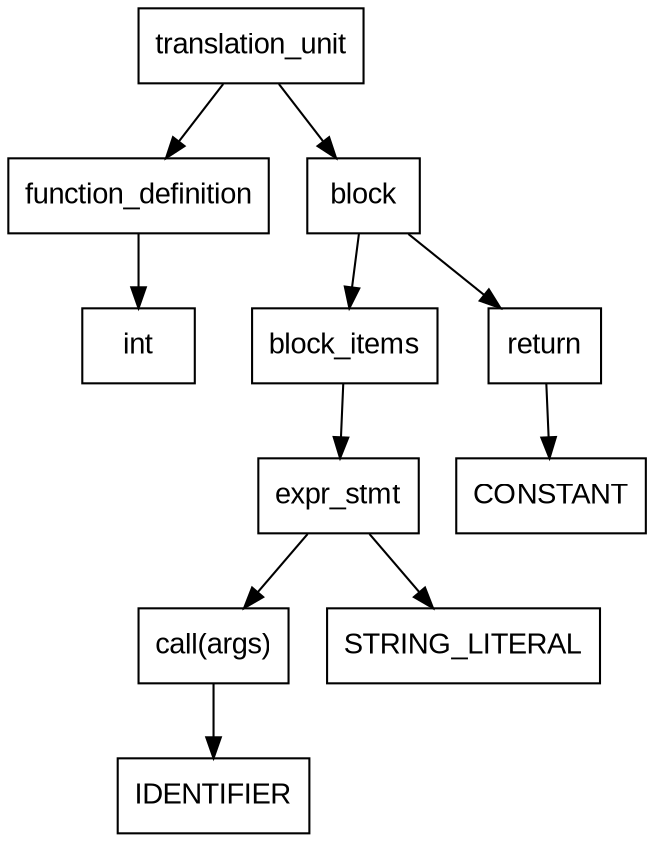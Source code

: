 digraph ParseTree {
node [shape=box, fontname="Arial"];
edge [fontname="Arial"];
  node1 [label="translation_unit"];
  node2 [label="function_definition"];
  node1 -> node2;
  node3 [label="int"];
  node2 -> node3;
  node4 [label="block"];
  node1 -> node4;
  node5 [label="block_items"];
  node4 -> node5;
  node6 [label="expr_stmt"];
  node5 -> node6;
  node7 [label="call(args)"];
  node6 -> node7;
  node8 [label="IDENTIFIER"];
  node7 -> node8;
  node9 [label="STRING_LITERAL"];
  node6 -> node9;
  node10 [label="return"];
  node4 -> node10;
  node11 [label="CONSTANT"];
  node10 -> node11;
}
